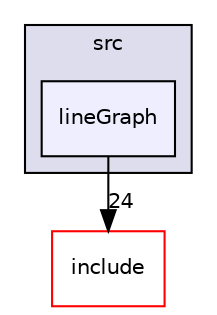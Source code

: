 digraph "lineGraph" {
  compound=true
  node [ fontsize="10", fontname="Helvetica"];
  edge [ labelfontsize="10", labelfontname="Helvetica"];
  subgraph clusterdir_68267d1309a1af8e8297ef4c3efbcdba {
    graph [ bgcolor="#ddddee", pencolor="black", label="src" fontname="Helvetica", fontsize="10", URL="dir_68267d1309a1af8e8297ef4c3efbcdba.html"]
  dir_aabe0c22debf2d456d4199c1a120fead [shape=box, label="lineGraph", style="filled", fillcolor="#eeeeff", pencolor="black", URL="dir_aabe0c22debf2d456d4199c1a120fead.html"];
  }
  dir_d44c64559bbebec7f509842c48db8b23 [shape=box label="include" fillcolor="white" style="filled" color="red" URL="dir_d44c64559bbebec7f509842c48db8b23.html"];
  dir_aabe0c22debf2d456d4199c1a120fead->dir_d44c64559bbebec7f509842c48db8b23 [headlabel="24", labeldistance=1.5 headhref="dir_000051_000002.html"];
}
